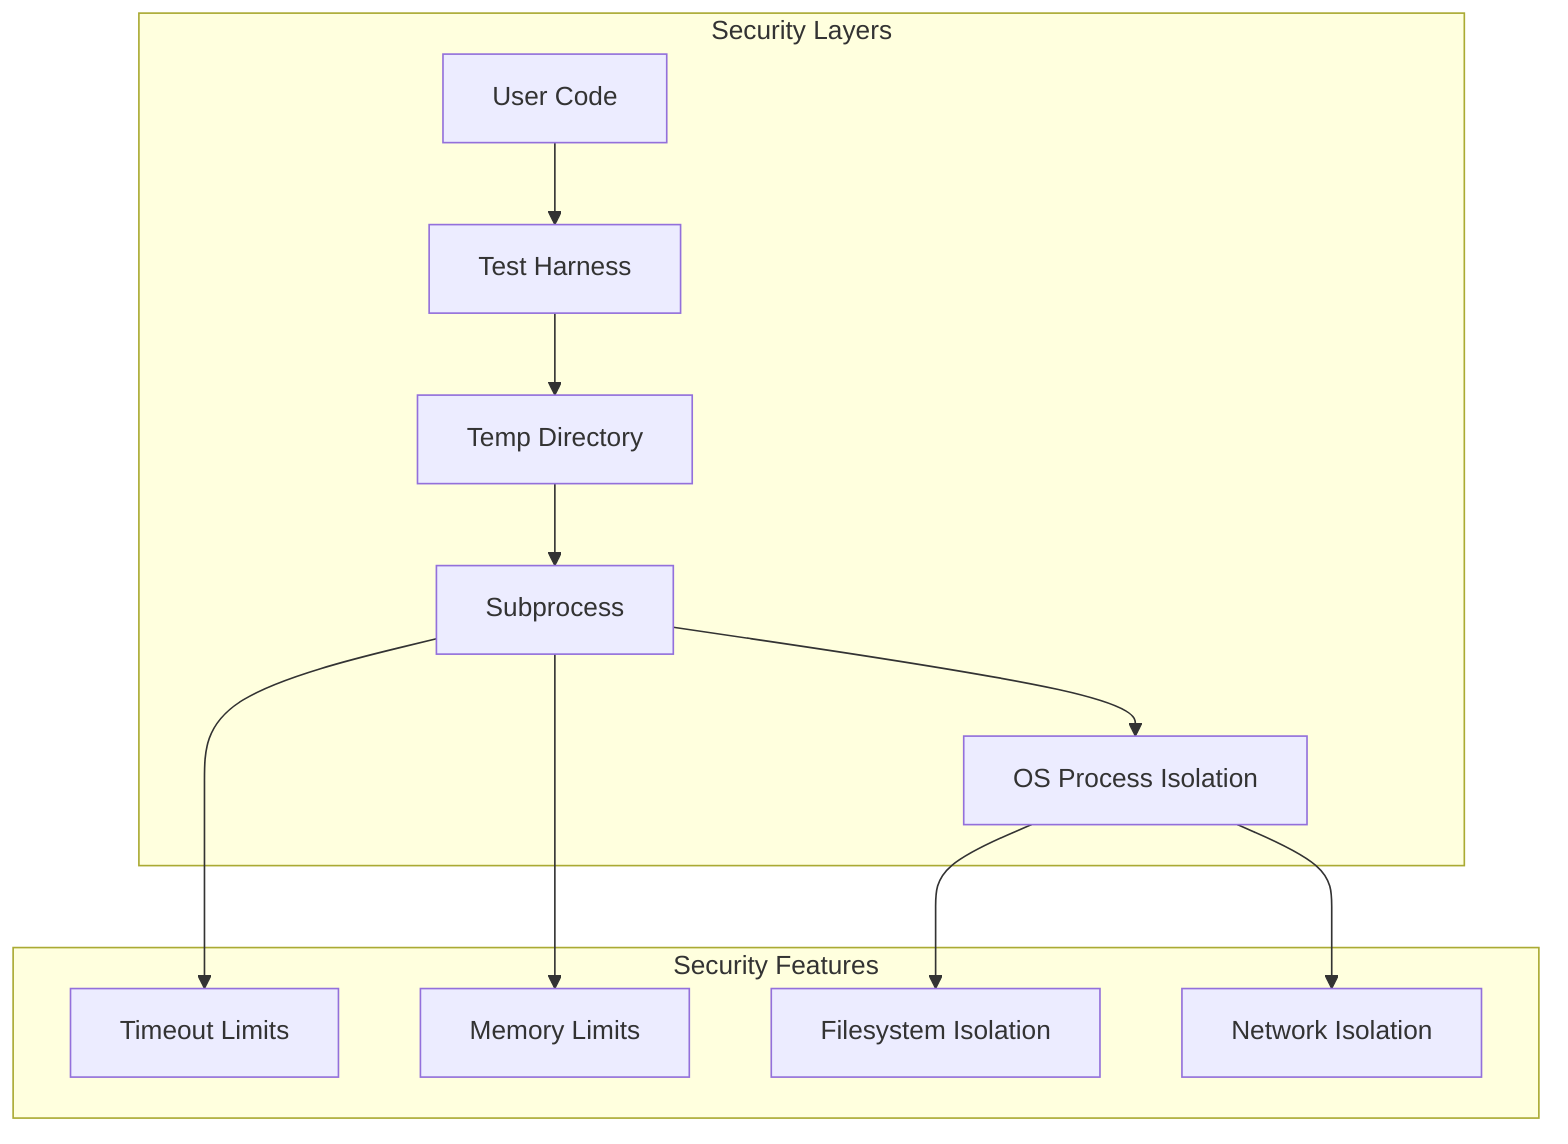 graph TB
    subgraph "Security Layers"
        UC[User Code]
        TH[Test Harness]
        TMP[Temp Directory]
        PROC[Subprocess]
        OS[OS Process Isolation]
    end
    
    UC --> TH
    TH --> TMP
    TMP --> PROC
    PROC --> OS
    
    subgraph "Security Features"
        TO[Timeout Limits]
        MEM[Memory Limits]
        FS[Filesystem Isolation]
        NET[Network Isolation]
    end
    
    PROC --> TO
    PROC --> MEM
    OS --> FS
    OS --> NET